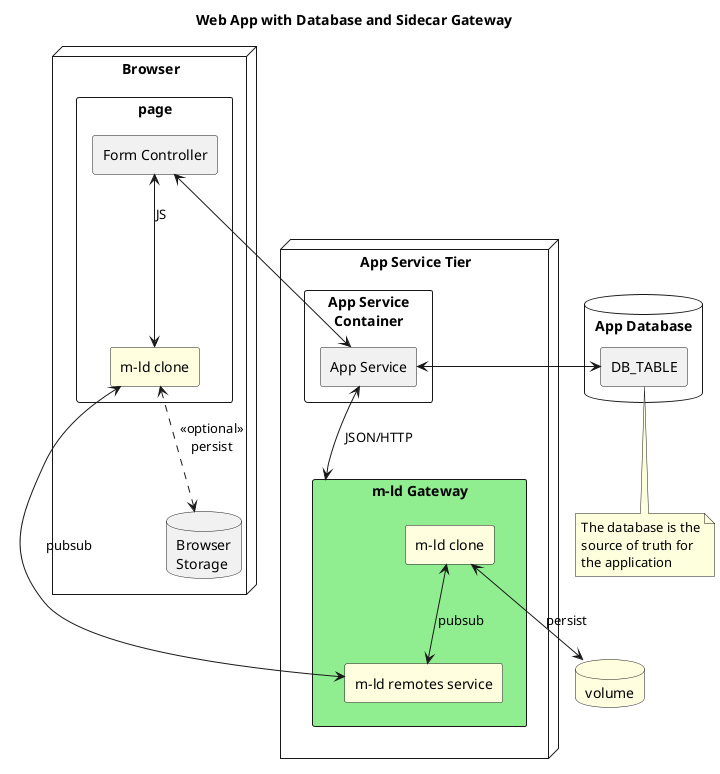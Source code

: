 @startuml
'https://plantuml.com/component-diagram
skinparam componentStyle rectangle

title Web App with Database and Sidecar Gateway

node Browser {
  database "Browser\nStorage" as bs
  component page {
    component "m-ld clone" as jsClone #lightyellow
    jsClone <..> bs : <<optional>>\npersist
    component "Form Controller" as form
    form <--> jsClone : JS
  }
}

node "App Service Tier" {
  component "App Service\nContainer" {
    component [App Service] as app
  }
  component "m-ld Gateway" as gw #lightgreen {
    component "m-ld clone" as gwClone #lightyellow
    component "m-ld remotes service" as remotes #lightyellow
  }
}

database volume #lightyellow

database "App Database" {
  [DB_TABLE]
}
note bottom
The database is the
source of truth for
the application
end note

form <--> app
app <--> gw : JSON/HTTP
app <-> DB_TABLE
jsClone <--> remotes : pubsub
gwClone <--> volume : persist
gwClone <--> remotes : pubsub

@enduml